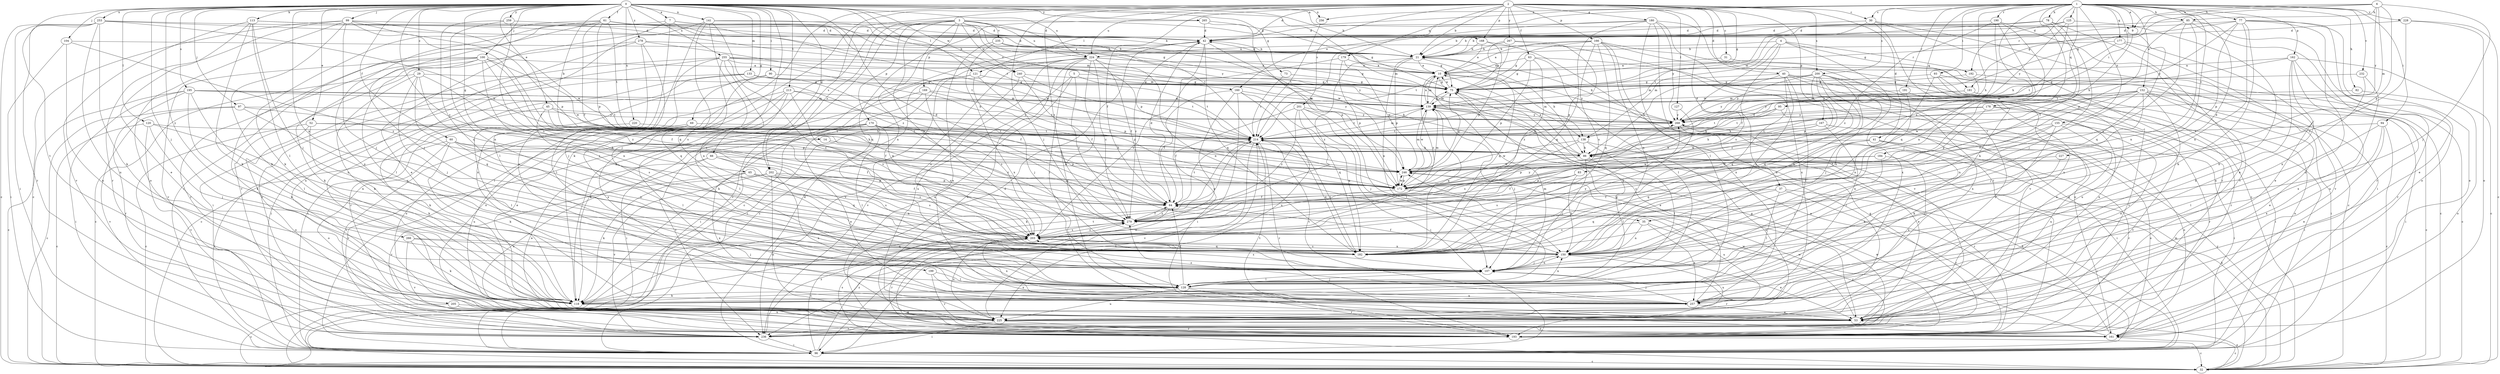 strict digraph  {
0;
1;
2;
3;
4;
5;
6;
7;
9;
10;
14;
21;
29;
30;
31;
32;
35;
37;
40;
41;
42;
45;
52;
53;
60;
61;
63;
64;
65;
66;
69;
73;
75;
77;
78;
82;
83;
85;
86;
90;
93;
94;
95;
96;
97;
99;
100;
104;
107;
113;
118;
120;
121;
125;
127;
128;
133;
138;
139;
141;
150;
152;
155;
160;
161;
162;
166;
167;
168;
169;
170;
172;
177;
178;
179;
180;
181;
182;
184;
190;
191;
192;
193;
195;
199;
200;
201;
202;
203;
205;
213;
214;
220;
224;
225;
227;
228;
232;
235;
236;
240;
246;
253;
255;
256;
257;
259;
265;
266;
267;
268;
278;
279;
0 -> 7  [label=a];
0 -> 9  [label=a];
0 -> 14  [label=b];
0 -> 21  [label=b];
0 -> 29  [label=c];
0 -> 35  [label=d];
0 -> 45  [label=e];
0 -> 52  [label=e];
0 -> 60  [label=f];
0 -> 61  [label=f];
0 -> 65  [label=g];
0 -> 66  [label=g];
0 -> 69  [label=g];
0 -> 73  [label=g];
0 -> 90  [label=i];
0 -> 97  [label=j];
0 -> 99  [label=j];
0 -> 100  [label=j];
0 -> 104  [label=j];
0 -> 107  [label=j];
0 -> 113  [label=k];
0 -> 120  [label=l];
0 -> 121  [label=l];
0 -> 133  [label=m];
0 -> 138  [label=m];
0 -> 141  [label=n];
0 -> 150  [label=n];
0 -> 195  [label=s];
0 -> 199  [label=s];
0 -> 205  [label=t];
0 -> 213  [label=t];
0 -> 214  [label=t];
0 -> 220  [label=u];
0 -> 224  [label=u];
0 -> 240  [label=w];
0 -> 253  [label=x];
0 -> 255  [label=x];
0 -> 256  [label=x];
0 -> 259  [label=y];
0 -> 265  [label=y];
0 -> 266  [label=y];
0 -> 278  [label=z];
0 -> 279  [label=z];
1 -> 9  [label=a];
1 -> 30  [label=c];
1 -> 35  [label=d];
1 -> 77  [label=h];
1 -> 78  [label=h];
1 -> 82  [label=h];
1 -> 83  [label=h];
1 -> 85  [label=h];
1 -> 93  [label=i];
1 -> 94  [label=i];
1 -> 95  [label=i];
1 -> 118  [label=k];
1 -> 121  [label=l];
1 -> 125  [label=l];
1 -> 152  [label=o];
1 -> 155  [label=o];
1 -> 160  [label=o];
1 -> 162  [label=p];
1 -> 177  [label=q];
1 -> 178  [label=q];
1 -> 184  [label=r];
1 -> 190  [label=r];
1 -> 191  [label=r];
1 -> 192  [label=r];
1 -> 200  [label=s];
1 -> 227  [label=v];
1 -> 228  [label=v];
1 -> 232  [label=v];
1 -> 256  [label=x];
1 -> 279  [label=z];
2 -> 21  [label=b];
2 -> 30  [label=c];
2 -> 31  [label=c];
2 -> 37  [label=d];
2 -> 40  [label=d];
2 -> 41  [label=d];
2 -> 42  [label=d];
2 -> 63  [label=f];
2 -> 64  [label=f];
2 -> 75  [label=g];
2 -> 96  [label=i];
2 -> 107  [label=j];
2 -> 118  [label=k];
2 -> 127  [label=l];
2 -> 166  [label=p];
2 -> 167  [label=p];
2 -> 168  [label=p];
2 -> 179  [label=q];
2 -> 180  [label=q];
2 -> 200  [label=s];
2 -> 201  [label=s];
2 -> 202  [label=s];
2 -> 224  [label=u];
2 -> 267  [label=y];
2 -> 279  [label=z];
3 -> 32  [label=c];
3 -> 118  [label=k];
3 -> 150  [label=n];
3 -> 168  [label=p];
3 -> 169  [label=p];
3 -> 170  [label=p];
3 -> 172  [label=p];
3 -> 202  [label=s];
3 -> 203  [label=s];
3 -> 214  [label=t];
3 -> 224  [label=u];
3 -> 235  [label=v];
3 -> 240  [label=w];
3 -> 246  [label=w];
4 -> 64  [label=f];
4 -> 138  [label=m];
4 -> 181  [label=q];
4 -> 192  [label=r];
4 -> 203  [label=s];
4 -> 224  [label=u];
4 -> 257  [label=x];
5 -> 75  [label=g];
5 -> 214  [label=t];
5 -> 225  [label=u];
5 -> 236  [label=v];
5 -> 279  [label=z];
6 -> 9  [label=a];
6 -> 75  [label=g];
6 -> 85  [label=h];
6 -> 107  [label=j];
6 -> 138  [label=m];
6 -> 172  [label=p];
6 -> 181  [label=q];
6 -> 268  [label=y];
7 -> 42  [label=d];
7 -> 53  [label=e];
7 -> 75  [label=g];
7 -> 96  [label=i];
7 -> 128  [label=l];
7 -> 160  [label=o];
7 -> 246  [label=w];
9 -> 21  [label=b];
9 -> 86  [label=h];
9 -> 182  [label=q];
10 -> 75  [label=g];
10 -> 138  [label=m];
10 -> 139  [label=m];
10 -> 268  [label=y];
10 -> 279  [label=z];
14 -> 86  [label=h];
14 -> 172  [label=p];
14 -> 236  [label=v];
21 -> 10  [label=a];
21 -> 42  [label=d];
21 -> 86  [label=h];
21 -> 150  [label=n];
21 -> 172  [label=p];
21 -> 182  [label=q];
21 -> 279  [label=z];
29 -> 32  [label=c];
29 -> 64  [label=f];
29 -> 75  [label=g];
29 -> 107  [label=j];
29 -> 118  [label=k];
29 -> 182  [label=q];
29 -> 203  [label=s];
30 -> 42  [label=d];
30 -> 96  [label=i];
30 -> 193  [label=r];
30 -> 214  [label=t];
30 -> 225  [label=u];
31 -> 10  [label=a];
31 -> 32  [label=c];
32 -> 53  [label=e];
32 -> 86  [label=h];
32 -> 139  [label=m];
32 -> 268  [label=y];
35 -> 150  [label=n];
35 -> 193  [label=r];
35 -> 203  [label=s];
35 -> 257  [label=x];
37 -> 64  [label=f];
37 -> 96  [label=i];
37 -> 128  [label=l];
37 -> 182  [label=q];
37 -> 193  [label=r];
40 -> 53  [label=e];
40 -> 75  [label=g];
40 -> 86  [label=h];
40 -> 128  [label=l];
40 -> 150  [label=n];
40 -> 182  [label=q];
40 -> 225  [label=u];
40 -> 236  [label=v];
41 -> 86  [label=h];
41 -> 118  [label=k];
41 -> 161  [label=o];
41 -> 182  [label=q];
41 -> 193  [label=r];
41 -> 203  [label=s];
42 -> 21  [label=b];
42 -> 32  [label=c];
42 -> 161  [label=o];
42 -> 172  [label=p];
42 -> 182  [label=q];
42 -> 279  [label=z];
45 -> 64  [label=f];
45 -> 86  [label=h];
45 -> 118  [label=k];
45 -> 203  [label=s];
45 -> 268  [label=y];
52 -> 32  [label=c];
52 -> 86  [label=h];
52 -> 118  [label=k];
52 -> 161  [label=o];
52 -> 214  [label=t];
53 -> 236  [label=v];
53 -> 246  [label=w];
60 -> 64  [label=f];
60 -> 86  [label=h];
60 -> 96  [label=i];
60 -> 118  [label=k];
60 -> 150  [label=n];
60 -> 161  [label=o];
60 -> 246  [label=w];
61 -> 21  [label=b];
61 -> 42  [label=d];
61 -> 64  [label=f];
61 -> 107  [label=j];
61 -> 118  [label=k];
61 -> 172  [label=p];
61 -> 214  [label=t];
61 -> 257  [label=x];
61 -> 268  [label=y];
63 -> 10  [label=a];
63 -> 75  [label=g];
63 -> 128  [label=l];
63 -> 161  [label=o];
63 -> 172  [label=p];
63 -> 279  [label=z];
64 -> 42  [label=d];
64 -> 214  [label=t];
64 -> 225  [label=u];
64 -> 279  [label=z];
65 -> 64  [label=f];
65 -> 172  [label=p];
65 -> 193  [label=r];
65 -> 203  [label=s];
65 -> 257  [label=x];
66 -> 53  [label=e];
66 -> 161  [label=o];
66 -> 182  [label=q];
66 -> 203  [label=s];
66 -> 246  [label=w];
69 -> 128  [label=l];
69 -> 214  [label=t];
69 -> 225  [label=u];
69 -> 236  [label=v];
73 -> 75  [label=g];
73 -> 214  [label=t];
75 -> 10  [label=a];
75 -> 53  [label=e];
75 -> 139  [label=m];
77 -> 42  [label=d];
77 -> 53  [label=e];
77 -> 75  [label=g];
77 -> 118  [label=k];
77 -> 150  [label=n];
77 -> 161  [label=o];
77 -> 172  [label=p];
77 -> 225  [label=u];
77 -> 268  [label=y];
78 -> 21  [label=b];
78 -> 42  [label=d];
78 -> 53  [label=e];
78 -> 64  [label=f];
78 -> 107  [label=j];
78 -> 139  [label=m];
82 -> 139  [label=m];
82 -> 161  [label=o];
83 -> 64  [label=f];
83 -> 150  [label=n];
83 -> 172  [label=p];
83 -> 203  [label=s];
85 -> 42  [label=d];
85 -> 150  [label=n];
85 -> 161  [label=o];
85 -> 172  [label=p];
85 -> 193  [label=r];
85 -> 203  [label=s];
86 -> 10  [label=a];
86 -> 107  [label=j];
86 -> 128  [label=l];
86 -> 139  [label=m];
86 -> 193  [label=r];
86 -> 246  [label=w];
90 -> 75  [label=g];
90 -> 96  [label=i];
90 -> 161  [label=o];
93 -> 75  [label=g];
93 -> 96  [label=i];
93 -> 150  [label=n];
93 -> 193  [label=r];
93 -> 225  [label=u];
94 -> 32  [label=c];
94 -> 53  [label=e];
94 -> 128  [label=l];
94 -> 214  [label=t];
94 -> 257  [label=x];
95 -> 86  [label=h];
95 -> 193  [label=r];
95 -> 214  [label=t];
95 -> 268  [label=y];
96 -> 10  [label=a];
96 -> 32  [label=c];
96 -> 42  [label=d];
96 -> 203  [label=s];
96 -> 214  [label=t];
96 -> 279  [label=z];
97 -> 32  [label=c];
97 -> 172  [label=p];
97 -> 182  [label=q];
97 -> 236  [label=v];
97 -> 268  [label=y];
99 -> 32  [label=c];
99 -> 42  [label=d];
99 -> 64  [label=f];
99 -> 107  [label=j];
99 -> 118  [label=k];
99 -> 161  [label=o];
99 -> 172  [label=p];
99 -> 193  [label=r];
99 -> 246  [label=w];
100 -> 10  [label=a];
100 -> 53  [label=e];
100 -> 118  [label=k];
100 -> 128  [label=l];
100 -> 150  [label=n];
100 -> 193  [label=r];
100 -> 203  [label=s];
100 -> 236  [label=v];
100 -> 246  [label=w];
100 -> 279  [label=z];
104 -> 21  [label=b];
104 -> 96  [label=i];
104 -> 225  [label=u];
104 -> 279  [label=z];
107 -> 128  [label=l];
107 -> 139  [label=m];
107 -> 150  [label=n];
107 -> 193  [label=r];
107 -> 203  [label=s];
113 -> 42  [label=d];
113 -> 53  [label=e];
113 -> 107  [label=j];
113 -> 118  [label=k];
113 -> 128  [label=l];
113 -> 139  [label=m];
113 -> 236  [label=v];
118 -> 214  [label=t];
118 -> 225  [label=u];
120 -> 32  [label=c];
120 -> 107  [label=j];
120 -> 150  [label=n];
120 -> 214  [label=t];
120 -> 236  [label=v];
121 -> 75  [label=g];
121 -> 96  [label=i];
121 -> 107  [label=j];
121 -> 118  [label=k];
121 -> 172  [label=p];
125 -> 21  [label=b];
125 -> 42  [label=d];
125 -> 86  [label=h];
125 -> 257  [label=x];
125 -> 268  [label=y];
127 -> 182  [label=q];
127 -> 268  [label=y];
128 -> 64  [label=f];
128 -> 107  [label=j];
128 -> 118  [label=k];
128 -> 150  [label=n];
128 -> 193  [label=r];
128 -> 225  [label=u];
128 -> 257  [label=x];
133 -> 32  [label=c];
133 -> 64  [label=f];
133 -> 75  [label=g];
133 -> 86  [label=h];
133 -> 96  [label=i];
133 -> 193  [label=r];
138 -> 86  [label=h];
138 -> 128  [label=l];
138 -> 203  [label=s];
138 -> 225  [label=u];
138 -> 246  [label=w];
139 -> 10  [label=a];
139 -> 75  [label=g];
139 -> 107  [label=j];
139 -> 182  [label=q];
139 -> 214  [label=t];
139 -> 246  [label=w];
139 -> 268  [label=y];
141 -> 10  [label=a];
141 -> 42  [label=d];
141 -> 107  [label=j];
141 -> 182  [label=q];
141 -> 225  [label=u];
141 -> 257  [label=x];
141 -> 279  [label=z];
150 -> 53  [label=e];
150 -> 64  [label=f];
150 -> 107  [label=j];
150 -> 203  [label=s];
150 -> 225  [label=u];
152 -> 32  [label=c];
152 -> 53  [label=e];
152 -> 64  [label=f];
152 -> 96  [label=i];
152 -> 107  [label=j];
152 -> 139  [label=m];
152 -> 150  [label=n];
152 -> 246  [label=w];
152 -> 257  [label=x];
152 -> 268  [label=y];
155 -> 64  [label=f];
155 -> 118  [label=k];
155 -> 150  [label=n];
155 -> 214  [label=t];
155 -> 225  [label=u];
155 -> 236  [label=v];
160 -> 32  [label=c];
160 -> 64  [label=f];
160 -> 96  [label=i];
160 -> 139  [label=m];
160 -> 182  [label=q];
160 -> 225  [label=u];
161 -> 32  [label=c];
161 -> 86  [label=h];
161 -> 246  [label=w];
162 -> 10  [label=a];
162 -> 32  [label=c];
162 -> 118  [label=k];
162 -> 193  [label=r];
162 -> 214  [label=t];
162 -> 225  [label=u];
162 -> 257  [label=x];
166 -> 10  [label=a];
166 -> 21  [label=b];
166 -> 32  [label=c];
166 -> 75  [label=g];
166 -> 150  [label=n];
166 -> 182  [label=q];
166 -> 203  [label=s];
166 -> 236  [label=v];
166 -> 257  [label=x];
167 -> 86  [label=h];
167 -> 96  [label=i];
167 -> 128  [label=l];
167 -> 161  [label=o];
167 -> 214  [label=t];
167 -> 246  [label=w];
168 -> 10  [label=a];
168 -> 21  [label=b];
168 -> 172  [label=p];
168 -> 236  [label=v];
169 -> 96  [label=i];
169 -> 118  [label=k];
169 -> 139  [label=m];
169 -> 203  [label=s];
169 -> 214  [label=t];
170 -> 53  [label=e];
170 -> 96  [label=i];
170 -> 128  [label=l];
170 -> 203  [label=s];
170 -> 214  [label=t];
170 -> 236  [label=v];
170 -> 279  [label=z];
172 -> 64  [label=f];
172 -> 139  [label=m];
172 -> 225  [label=u];
172 -> 246  [label=w];
177 -> 21  [label=b];
177 -> 53  [label=e];
177 -> 214  [label=t];
177 -> 236  [label=v];
178 -> 53  [label=e];
178 -> 86  [label=h];
178 -> 96  [label=i];
178 -> 172  [label=p];
178 -> 214  [label=t];
178 -> 268  [label=y];
179 -> 10  [label=a];
179 -> 172  [label=p];
179 -> 203  [label=s];
179 -> 246  [label=w];
180 -> 32  [label=c];
180 -> 42  [label=d];
180 -> 128  [label=l];
180 -> 182  [label=q];
180 -> 193  [label=r];
180 -> 214  [label=t];
180 -> 225  [label=u];
180 -> 268  [label=y];
181 -> 139  [label=m];
181 -> 161  [label=o];
181 -> 268  [label=y];
182 -> 214  [label=t];
182 -> 268  [label=y];
184 -> 107  [label=j];
184 -> 172  [label=p];
184 -> 246  [label=w];
184 -> 257  [label=x];
190 -> 42  [label=d];
190 -> 107  [label=j];
190 -> 150  [label=n];
190 -> 182  [label=q];
190 -> 236  [label=v];
190 -> 279  [label=z];
191 -> 96  [label=i];
191 -> 139  [label=m];
191 -> 150  [label=n];
192 -> 32  [label=c];
192 -> 75  [label=g];
192 -> 268  [label=y];
193 -> 32  [label=c];
193 -> 42  [label=d];
193 -> 75  [label=g];
193 -> 203  [label=s];
193 -> 214  [label=t];
193 -> 246  [label=w];
195 -> 32  [label=c];
195 -> 96  [label=i];
195 -> 118  [label=k];
195 -> 128  [label=l];
195 -> 139  [label=m];
195 -> 193  [label=r];
195 -> 214  [label=t];
195 -> 268  [label=y];
199 -> 128  [label=l];
199 -> 193  [label=r];
199 -> 257  [label=x];
200 -> 53  [label=e];
200 -> 75  [label=g];
200 -> 107  [label=j];
200 -> 139  [label=m];
200 -> 150  [label=n];
200 -> 172  [label=p];
200 -> 182  [label=q];
200 -> 257  [label=x];
200 -> 268  [label=y];
200 -> 279  [label=z];
201 -> 64  [label=f];
201 -> 96  [label=i];
201 -> 107  [label=j];
201 -> 128  [label=l];
201 -> 182  [label=q];
201 -> 268  [label=y];
201 -> 279  [label=z];
202 -> 118  [label=k];
202 -> 150  [label=n];
202 -> 161  [label=o];
202 -> 172  [label=p];
202 -> 203  [label=s];
202 -> 236  [label=v];
202 -> 257  [label=x];
203 -> 150  [label=n];
203 -> 182  [label=q];
203 -> 193  [label=r];
203 -> 225  [label=u];
203 -> 257  [label=x];
203 -> 279  [label=z];
205 -> 32  [label=c];
205 -> 53  [label=e];
205 -> 225  [label=u];
213 -> 53  [label=e];
213 -> 128  [label=l];
213 -> 139  [label=m];
213 -> 161  [label=o];
213 -> 172  [label=p];
213 -> 203  [label=s];
213 -> 257  [label=x];
214 -> 86  [label=h];
214 -> 118  [label=k];
214 -> 139  [label=m];
214 -> 182  [label=q];
214 -> 193  [label=r];
214 -> 236  [label=v];
220 -> 128  [label=l];
220 -> 214  [label=t];
224 -> 10  [label=a];
224 -> 32  [label=c];
224 -> 64  [label=f];
224 -> 75  [label=g];
224 -> 128  [label=l];
224 -> 150  [label=n];
224 -> 161  [label=o];
224 -> 225  [label=u];
224 -> 236  [label=v];
224 -> 257  [label=x];
224 -> 279  [label=z];
225 -> 96  [label=i];
225 -> 161  [label=o];
225 -> 193  [label=r];
227 -> 107  [label=j];
227 -> 246  [label=w];
228 -> 32  [label=c];
228 -> 42  [label=d];
228 -> 161  [label=o];
228 -> 203  [label=s];
232 -> 75  [label=g];
232 -> 150  [label=n];
232 -> 257  [label=x];
235 -> 21  [label=b];
235 -> 53  [label=e];
235 -> 75  [label=g];
235 -> 257  [label=x];
236 -> 75  [label=g];
236 -> 96  [label=i];
236 -> 279  [label=z];
240 -> 64  [label=f];
240 -> 75  [label=g];
240 -> 150  [label=n];
240 -> 214  [label=t];
246 -> 75  [label=g];
246 -> 139  [label=m];
246 -> 172  [label=p];
253 -> 21  [label=b];
253 -> 32  [label=c];
253 -> 42  [label=d];
253 -> 96  [label=i];
253 -> 118  [label=k];
253 -> 193  [label=r];
253 -> 225  [label=u];
253 -> 246  [label=w];
255 -> 10  [label=a];
255 -> 86  [label=h];
255 -> 96  [label=i];
255 -> 128  [label=l];
255 -> 139  [label=m];
255 -> 150  [label=n];
255 -> 182  [label=q];
255 -> 193  [label=r];
255 -> 203  [label=s];
255 -> 268  [label=y];
256 -> 214  [label=t];
257 -> 53  [label=e];
257 -> 75  [label=g];
257 -> 107  [label=j];
257 -> 214  [label=t];
257 -> 279  [label=z];
259 -> 42  [label=d];
259 -> 150  [label=n];
259 -> 182  [label=q];
259 -> 203  [label=s];
265 -> 42  [label=d];
265 -> 75  [label=g];
265 -> 182  [label=q];
265 -> 246  [label=w];
266 -> 107  [label=j];
266 -> 118  [label=k];
266 -> 182  [label=q];
266 -> 236  [label=v];
267 -> 21  [label=b];
267 -> 75  [label=g];
267 -> 172  [label=p];
267 -> 214  [label=t];
267 -> 257  [label=x];
268 -> 21  [label=b];
268 -> 53  [label=e];
268 -> 96  [label=i];
268 -> 214  [label=t];
278 -> 21  [label=b];
278 -> 107  [label=j];
278 -> 214  [label=t];
278 -> 225  [label=u];
278 -> 236  [label=v];
278 -> 257  [label=x];
279 -> 64  [label=f];
279 -> 203  [label=s];
279 -> 268  [label=y];
}
